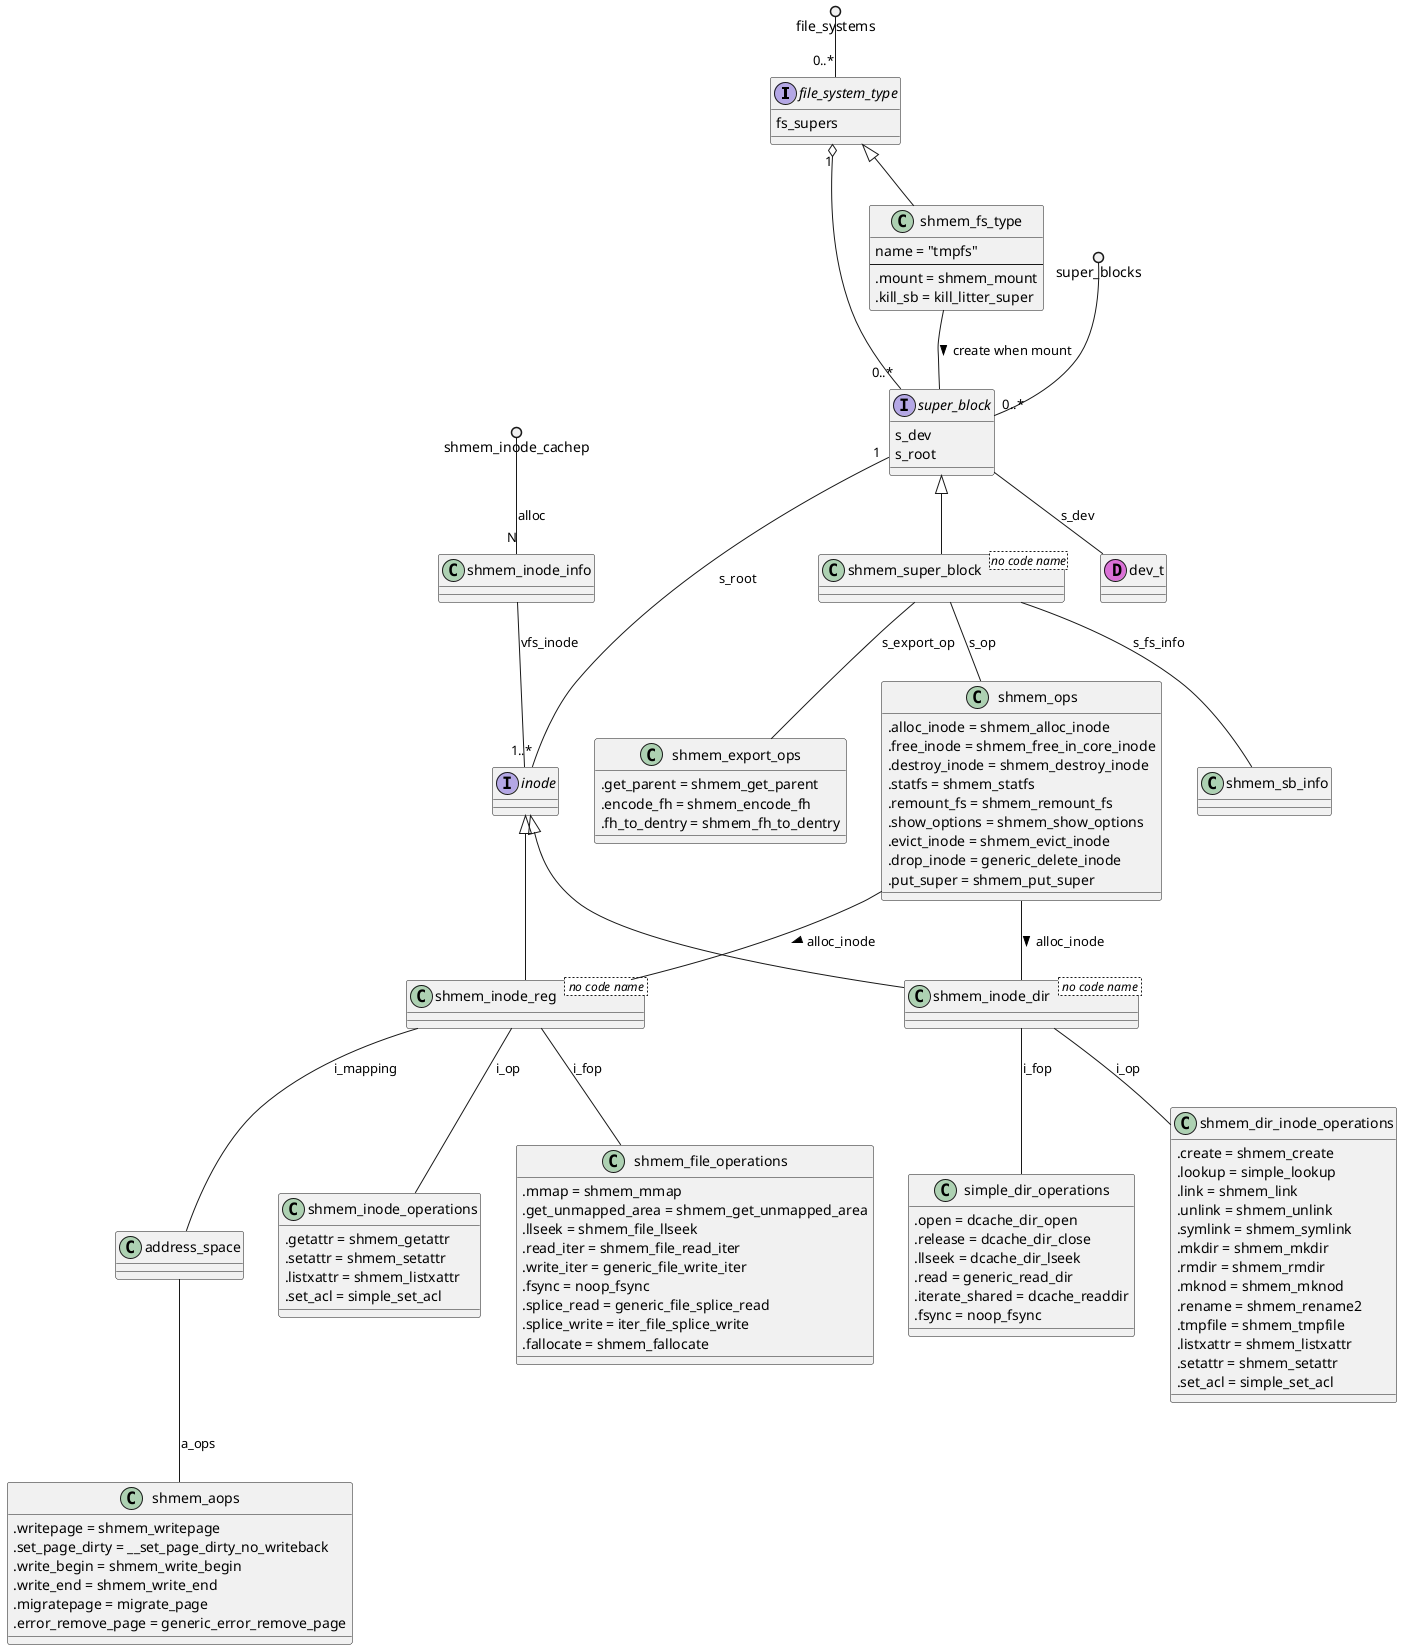 @startuml
interface file_system_type {
	fs_supers
}

class shmem_fs_type {
	name = "tmpfs"
	--
	.mount = shmem_mount
    .kill_sb = kill_litter_super
}


file_systems ()-- "0..*" file_system_type 
file_system_type <|-- shmem_fs_type

interface super_block {
	s_dev
	s_root
}

class shmem_super_block <no code name> 

super_blocks ()-- "0..*" super_block
file_system_type "1" o-- "0..*" super_block
super_block <|-- shmem_super_block

shmem_fs_type -- super_block : create when mount >

class dev_t << (D, orchid) >>
super_block -- dev_t : s_dev

class shmem_sb_info
shmem_super_block -- shmem_sb_info : s_fs_info

class shmem_ops {
    .alloc_inode = shmem_alloc_inode
    .free_inode = shmem_free_in_core_inode
    .destroy_inode = shmem_destroy_inode
    .statfs = shmem_statfs
    .remount_fs = shmem_remount_fs
    .show_options = shmem_show_options
    .evict_inode = shmem_evict_inode
    .drop_inode = generic_delete_inode
    .put_super = shmem_put_super
}
shmem_super_block -- shmem_ops : s_op

class shmem_export_ops {
	.get_parent = shmem_get_parent
	.encode_fh = shmem_encode_fh
	.fh_to_dentry = shmem_fh_to_dentry
}
shmem_super_block -- shmem_export_ops : s_export_op

interface inode
class shmem_inode_reg < no code name >
class shmem_inode_dir < no code name >

inode <|-- shmem_inode_reg
inode <|-- shmem_inode_dir
super_block "1" -- "1..*" inode : s_root
shmem_ops -- shmem_inode_reg : alloc_inode >
shmem_ops -- shmem_inode_dir : alloc_inode >

class address_space
shmem_inode_reg -- address_space : i_mapping

class shmem_aops {
    .writepage = shmem_writepage
    .set_page_dirty = __set_page_dirty_no_writeback
    .write_begin = shmem_write_begin
    .write_end = shmem_write_end
    .migratepage = migrate_page
    .error_remove_page = generic_error_remove_page
}

address_space -- shmem_aops : a_ops

class shmem_inode_operations {
    .getattr = shmem_getattr
    .setattr = shmem_setattr
    .listxattr = shmem_listxattr
    .set_acl = simple_set_acl
}

shmem_inode_reg -- shmem_inode_operations : i_op

class shmem_file_operations {
    .mmap = shmem_mmap
    .get_unmapped_area = shmem_get_unmapped_area
    .llseek = shmem_file_llseek
    .read_iter = shmem_file_read_iter
    .write_iter = generic_file_write_iter
    .fsync = noop_fsync
    .splice_read = generic_file_splice_read
    .splice_write = iter_file_splice_write
    .fallocate = shmem_fallocate
}

shmem_inode_reg -- shmem_file_operations : i_fop

class shmem_dir_inode_operations {
    .create = shmem_create
    .lookup = simple_lookup
    .link = shmem_link
    .unlink = shmem_unlink
    .symlink = shmem_symlink
    .mkdir = shmem_mkdir
    .rmdir = shmem_rmdir
    .mknod = shmem_mknod
    .rename = shmem_rename2
    .tmpfile = shmem_tmpfile
    .listxattr = shmem_listxattr
    .setattr = shmem_setattr
    .set_acl = simple_set_acl
}

shmem_inode_dir -- shmem_dir_inode_operations : i_op

class simple_dir_operations {
    .open = dcache_dir_open
    .release = dcache_dir_close
    .llseek = dcache_dir_lseek
    .read = generic_read_dir
    .iterate_shared = dcache_readdir
    .fsync = noop_fsync
}

shmem_inode_dir -- simple_dir_operations : i_fop

class shmem_inode_info
shmem_inode_info -- inode : vfs_inode
shmem_inode_cachep ()-- "N" shmem_inode_info : alloc 

@enduml

